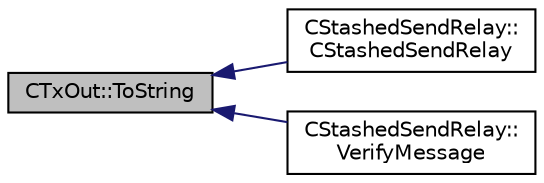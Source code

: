 digraph "CTxOut::ToString"
{
  edge [fontname="Helvetica",fontsize="10",labelfontname="Helvetica",labelfontsize="10"];
  node [fontname="Helvetica",fontsize="10",shape=record];
  rankdir="LR";
  Node21 [label="CTxOut::ToString",height=0.2,width=0.4,color="black", fillcolor="grey75", style="filled", fontcolor="black"];
  Node21 -> Node22 [dir="back",color="midnightblue",fontsize="10",style="solid",fontname="Helvetica"];
  Node22 [label="CStashedSendRelay::\lCStashedSendRelay",height=0.2,width=0.4,color="black", fillcolor="white", style="filled",URL="$class_c_stashed_send_relay.html#ac4f08ff3af1c8730a259abe6dc0972f5"];
  Node21 -> Node23 [dir="back",color="midnightblue",fontsize="10",style="solid",fontname="Helvetica"];
  Node23 [label="CStashedSendRelay::\lVerifyMessage",height=0.2,width=0.4,color="black", fillcolor="white", style="filled",URL="$class_c_stashed_send_relay.html#afbd1e6eeec3e89109d9fcb0d899da517"];
}

